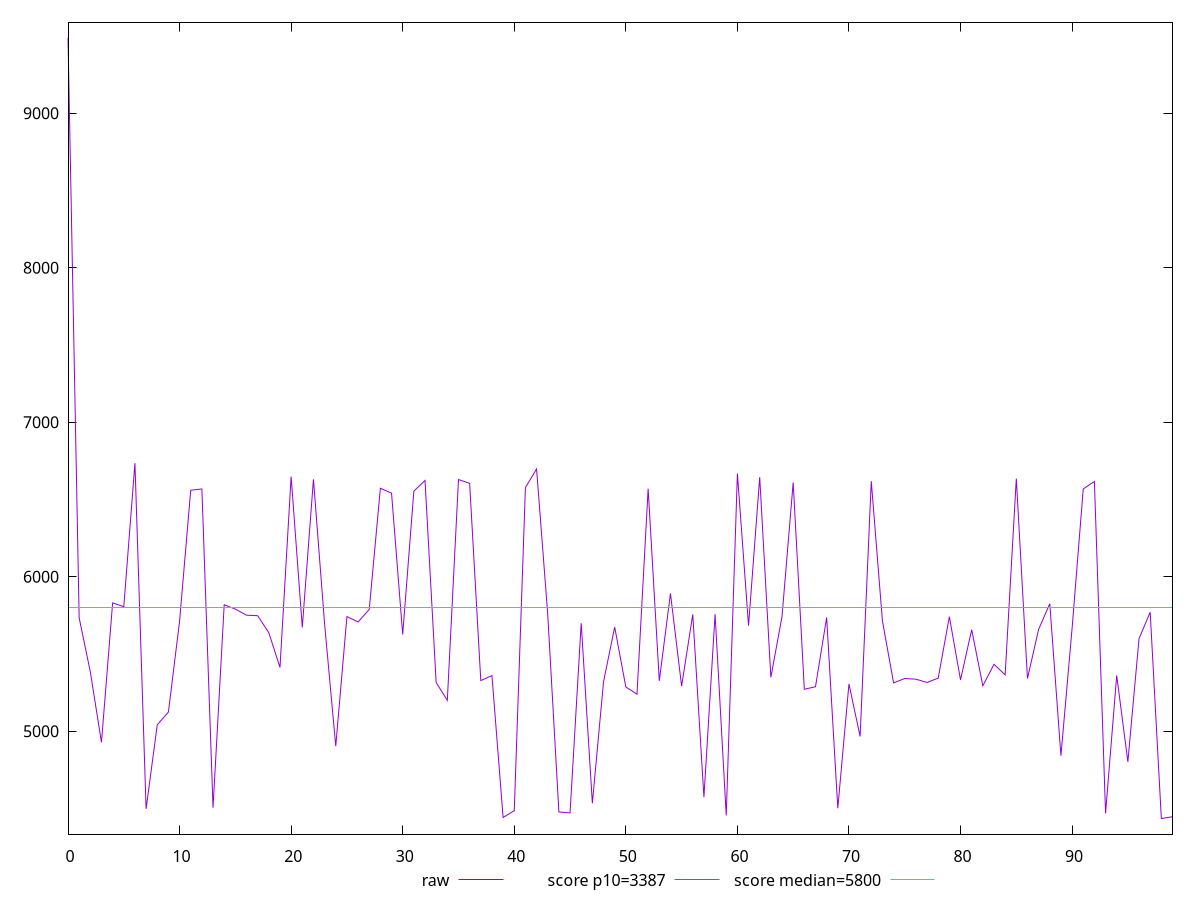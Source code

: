 reset

$raw <<EOF
0 9487.57685572942
1 5734.690303850344
2 5384.86522805501
3 4929.196391527898
4 5831.154770311012
5 5806.813043016699
6 6735.586928275928
7 4497.720779951255
8 5042.0188793017205
9 5124.822887838408
10 5712.613815338618
11 6560.389565785861
12 6568.509698763324
13 4505.755856812035
14 5819.087677254315
15 5790.9374697659005
16 5751.493054301788
17 5748.315007742089
18 5637.98182176952
19 5413.33784857341
20 6648.621206905252
21 5672.546886680621
22 6631.02640125669
23 5694.114058184062
24 4904.179409331718
25 5742.813724145911
26 5707.809765029932
27 5788.9871547337825
28 6573.120767938122
29 6541.53646225762
30 5627.189372792294
31 6554.227025337188
32 6623.668178792395
33 5315.8560441677055
34 5200.447520396628
35 6629.494619862545
36 6604.884831133892
37 5328.366321669143
38 5360.888890308676
39 4442.216871137452
40 4486.478217465626
41 6577.6036579673455
42 6697.924546748696
43 5757.474315608075
44 4478.521555353962
45 4471.820910742021
46 5699.71811526728
47 4534.203010359533
48 5320.110293981031
49 5674.946075944939
50 5287.118198091813
51 5240.513472714945
52 6570.191289884203
53 5326.726512585881
54 5892.454510981639
55 5292.602493151491
56 5756.911515681366
57 4573.93077842244
58 5757.842891842826
59 4455.964184059252
60 6668.707150689571
61 5683.691017858861
62 6644.648756528744
63 5349.421771488293
64 5743.393682549769
65 6610.186401640923
66 5272.370699640796
67 5288.535287543237
68 5736.440362544588
69 4502.413603632224
70 5306.6314763933005
71 4966.963398739909
72 6618.5430435564185
73 5714.600120154746
74 5313.250746244433
75 5342.037806074147
76 5337.4476562207965
77 5316.192020061598
78 5344.319729928002
79 5741.899116703112
80 5332.970611474408
81 5657.580592523222
82 5294.689369873651
83 5433.657508140233
84 5365.56189830962
85 6635.7556853395345
86 5341.988767497558
87 5659.633202552914
88 5826.073995027131
89 4842.224341080824
90 5666.102236759193
91 6568.7042994389785
92 6617.398944217372
93 4469.59714936187
94 5361.761226328672
95 4802.411074232307
96 5599.541118197669
97 5771.012137246901
98 4435.740129810638
99 4447.461869623701
EOF

set key outside below
set xrange [0:99]
set yrange [4334.703395292262:9588.613590247794]
set trange [4334.703395292262:9588.613590247794]
set terminal svg size 640, 500 enhanced background rgb 'white'
set output "report_00026_2021-02-22T21:38:55.199Z/speed-index/samples/pages+cached/raw/values.svg"

plot $raw title "raw" with line, \
     3387 title "score p10=3387", \
     5800 title "score median=5800"

reset
